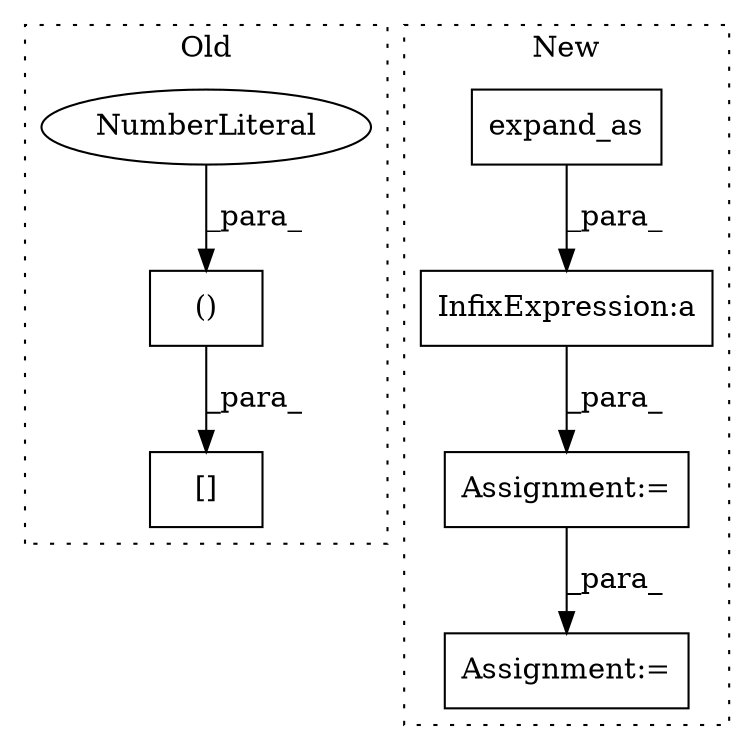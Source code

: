 digraph G {
subgraph cluster0 {
1 [label="()" a="106" s="4388" l="59" shape="box"];
5 [label="[]" a="2" s="4371,4447" l="17,2" shape="box"];
6 [label="NumberLiteral" a="34" s="4388" l="1" shape="ellipse"];
label = "Old";
style="dotted";
}
subgraph cluster1 {
2 [label="expand_as" a="32" s="4756,4769" l="10,1" shape="box"];
3 [label="Assignment:=" a="7" s="4783" l="1" shape="box"];
4 [label="Assignment:=" a="7" s="4624" l="1" shape="box"];
7 [label="InfixExpression:a" a="27" s="4629" l="3" shape="box"];
label = "New";
style="dotted";
}
1 -> 5 [label="_para_"];
2 -> 7 [label="_para_"];
4 -> 3 [label="_para_"];
6 -> 1 [label="_para_"];
7 -> 4 [label="_para_"];
}